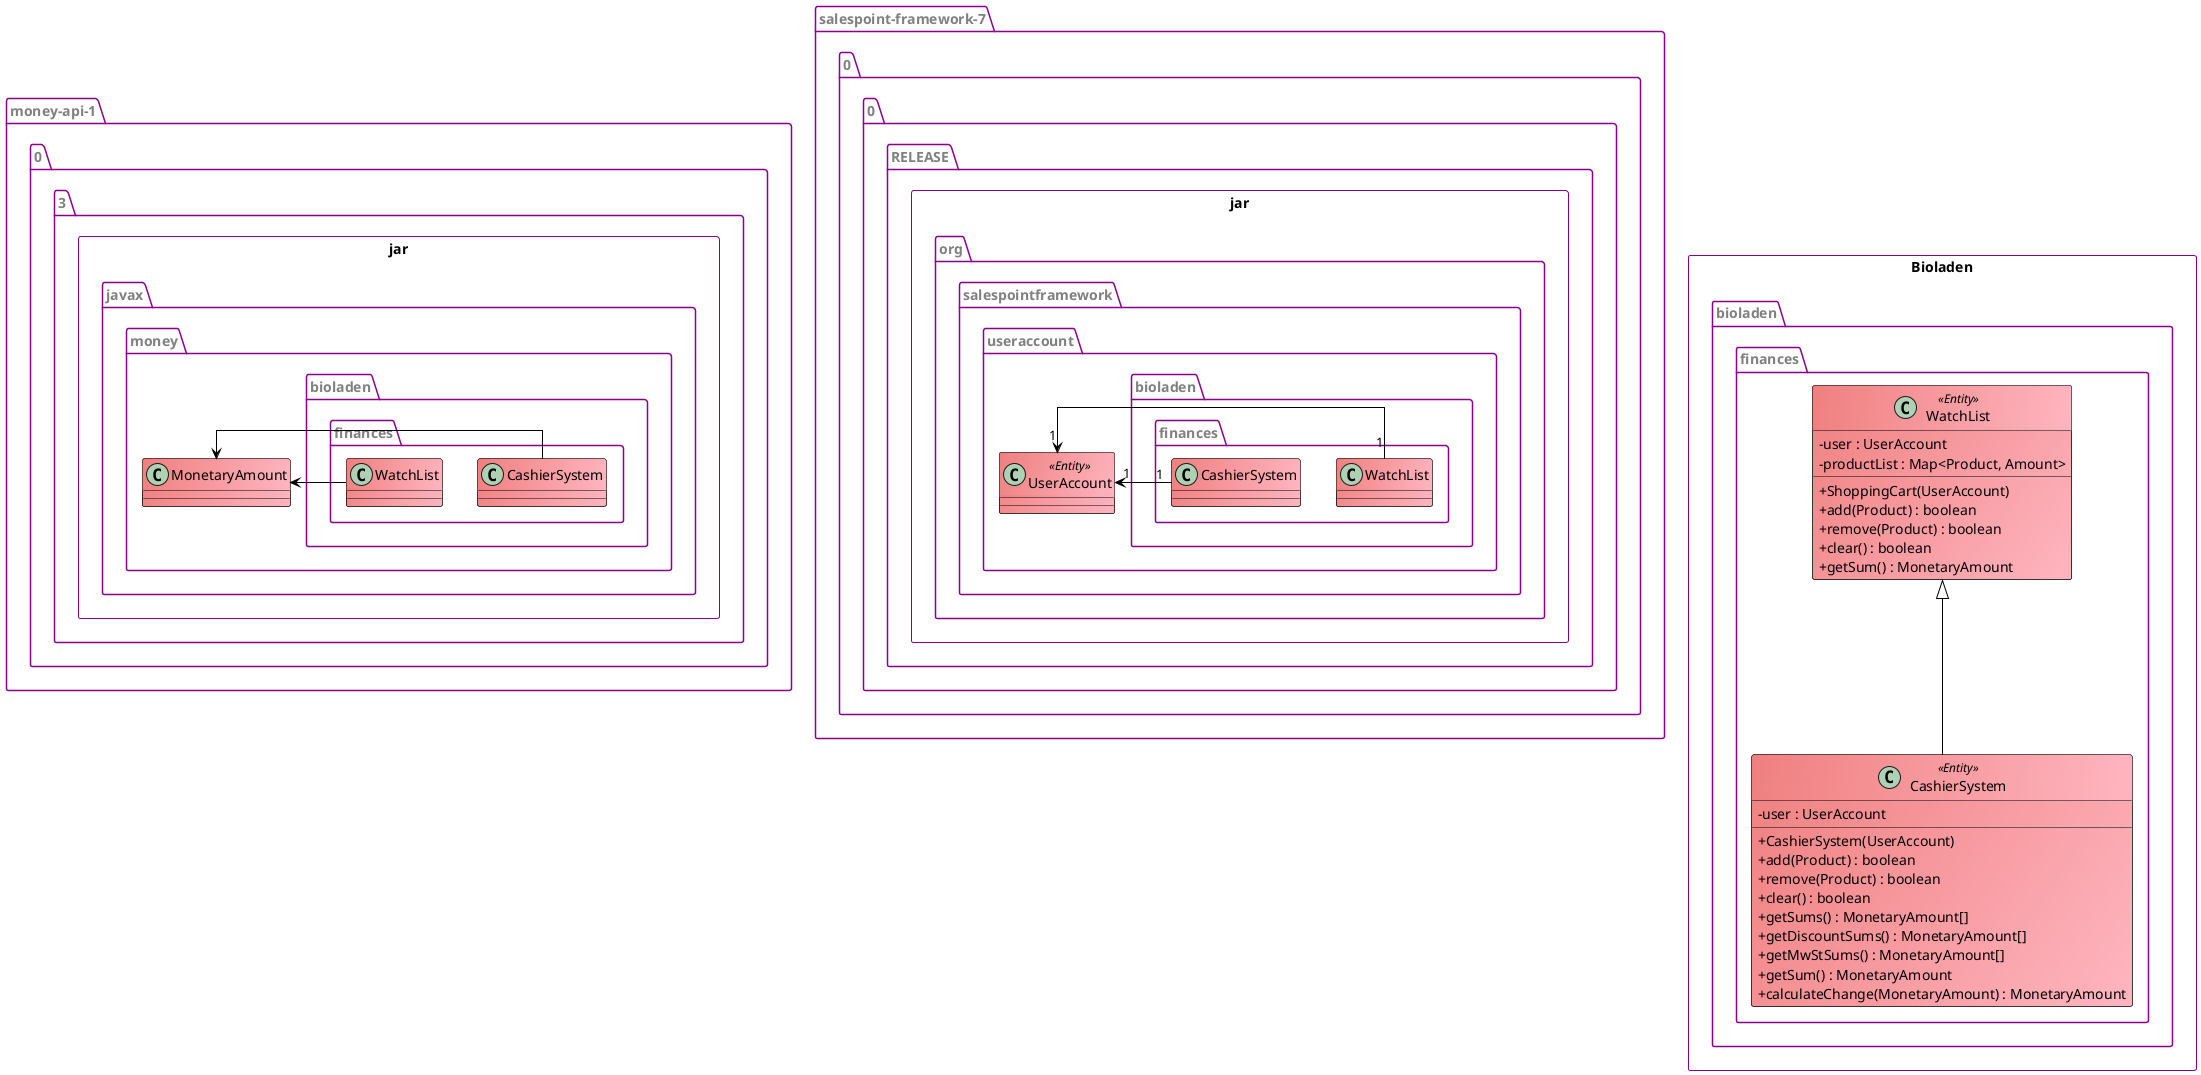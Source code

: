 @startuml

skinparam class {
	BackgroundColor #LightCoral/LightPink
    BorderColor Black
    ArrowColor  Black
}

skinparam package {
    FontColor Grey
    BorderColor DarkMagenta
}

skinparam classAttributeIconSize 0
skinparam linetype ortho


rectangle Bioladen {
    namespace bioladen.finances {

        class CashierSystem <<Entity>> extends WatchList {
            -user : UserAccount
            +CashierSystem(UserAccount)
            +add(Product) : boolean
            +remove(Product) : boolean
            +clear() : boolean
            +getSums() : MonetaryAmount[]
            +getDiscountSums() : MonetaryAmount[]
            +getMwStSums() : MonetaryAmount[]
            +getSum() : MonetaryAmount
            +calculateChange(MonetaryAmount) : MonetaryAmount


        }
        class WatchList <<Entity>> {
            -user : UserAccount
            -productList : Map<Product, Amount>
            +ShoppingCart(UserAccount)
            +add(Product) : boolean
            +remove(Product) : boolean
            +clear() : boolean
            +getSum() : MonetaryAmount


        }


    }

}

rectangle money-api-1.0.3.jar {
    namespace javax.money {
        class MonetaryAmount{

        }
        bioladen.finances.CashierSystem -right-> MonetaryAmount
        bioladen.finances.WatchList -right-> MonetaryAmount
    }

}

rectangle salespoint-framework-7.0.0.RELEASE.jar {

    namespace org.salespointframework.useraccount {

        class UserAccount <<Entity>>{

        }

        bioladen.finances.WatchList "1" -left-> "1" UserAccount
        bioladen.finances.CashierSystem "1" -left-> "1" UserAccount
    }

}


@enduml